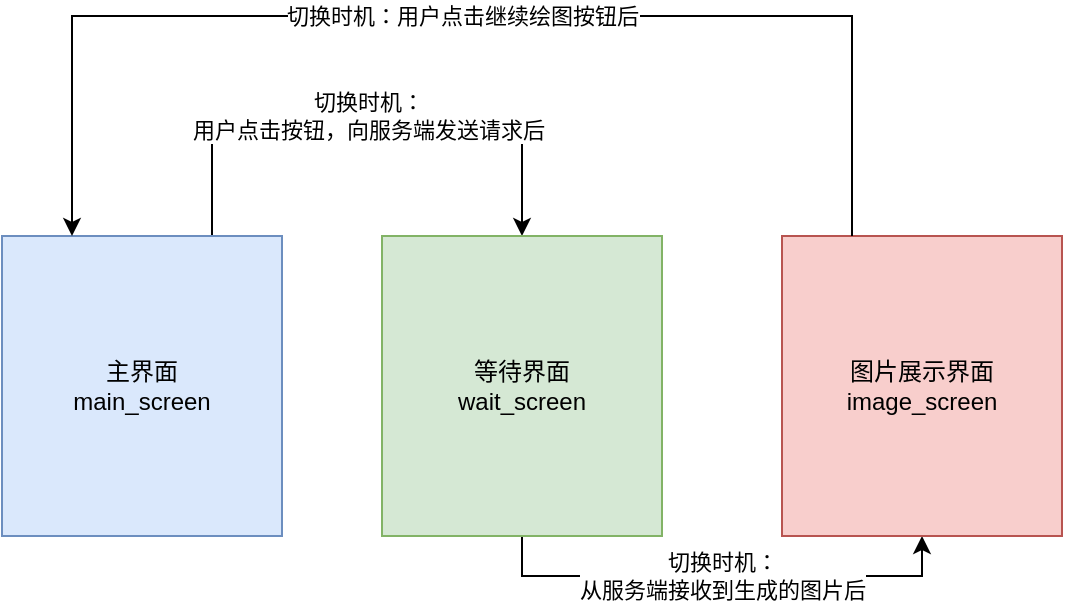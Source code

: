 <mxfile version="22.1.21" type="device">
  <diagram name="界面切换示意图" id="kO2M1vlPKPkCNsUJR2EE">
    <mxGraphModel dx="1370" dy="838" grid="1" gridSize="10" guides="1" tooltips="1" connect="1" arrows="1" fold="1" page="1" pageScale="1" pageWidth="850" pageHeight="1100" math="0" shadow="0">
      <root>
        <mxCell id="0" />
        <mxCell id="1" parent="0" />
        <mxCell id="3Uv0NCDTwM2QWmhuhr1o-5" value="切换时机：&lt;br&gt;用户点击按钮，向服务端发送请求后" style="edgeStyle=orthogonalEdgeStyle;rounded=0;orthogonalLoop=1;jettySize=auto;html=1;exitX=0.75;exitY=0;exitDx=0;exitDy=0;entryX=0.5;entryY=0;entryDx=0;entryDy=0;" parent="1" source="3Uv0NCDTwM2QWmhuhr1o-1" target="3Uv0NCDTwM2QWmhuhr1o-3" edge="1">
          <mxGeometry relative="1" as="geometry">
            <Array as="points">
              <mxPoint x="165" y="90" />
              <mxPoint x="320" y="90" />
            </Array>
          </mxGeometry>
        </mxCell>
        <mxCell id="3Uv0NCDTwM2QWmhuhr1o-1" value="主界面&lt;br&gt;main_screen" style="rounded=0;whiteSpace=wrap;html=1;fillColor=#dae8fc;strokeColor=#6c8ebf;" parent="1" vertex="1">
          <mxGeometry x="60" y="150" width="140" height="150" as="geometry" />
        </mxCell>
        <mxCell id="3Uv0NCDTwM2QWmhuhr1o-6" value="切换时机：&lt;br&gt;从服务端接收到生成的图片后" style="edgeStyle=orthogonalEdgeStyle;rounded=0;orthogonalLoop=1;jettySize=auto;html=1;exitX=0.5;exitY=1;exitDx=0;exitDy=0;entryX=0.5;entryY=1;entryDx=0;entryDy=0;" parent="1" source="3Uv0NCDTwM2QWmhuhr1o-3" target="3Uv0NCDTwM2QWmhuhr1o-4" edge="1">
          <mxGeometry relative="1" as="geometry" />
        </mxCell>
        <mxCell id="3Uv0NCDTwM2QWmhuhr1o-3" value="等待界面&lt;br&gt;wait_screen" style="rounded=0;whiteSpace=wrap;html=1;fillColor=#d5e8d4;strokeColor=#82b366;" parent="1" vertex="1">
          <mxGeometry x="250" y="150" width="140" height="150" as="geometry" />
        </mxCell>
        <mxCell id="3Uv0NCDTwM2QWmhuhr1o-4" value="图片展示界面&lt;br&gt;image_screen" style="rounded=0;whiteSpace=wrap;html=1;fillColor=#f8cecc;strokeColor=#b85450;" parent="1" vertex="1">
          <mxGeometry x="450" y="150" width="140" height="150" as="geometry" />
        </mxCell>
        <mxCell id="3Uv0NCDTwM2QWmhuhr1o-7" value="切换时机：用户点击继续绘图按钮后" style="edgeStyle=orthogonalEdgeStyle;rounded=0;orthogonalLoop=1;jettySize=auto;html=1;exitX=0.25;exitY=0;exitDx=0;exitDy=0;entryX=0.25;entryY=0;entryDx=0;entryDy=0;" parent="1" source="3Uv0NCDTwM2QWmhuhr1o-4" target="3Uv0NCDTwM2QWmhuhr1o-1" edge="1">
          <mxGeometry relative="1" as="geometry">
            <Array as="points">
              <mxPoint x="485" y="40" />
              <mxPoint x="95" y="40" />
            </Array>
          </mxGeometry>
        </mxCell>
      </root>
    </mxGraphModel>
  </diagram>
</mxfile>
